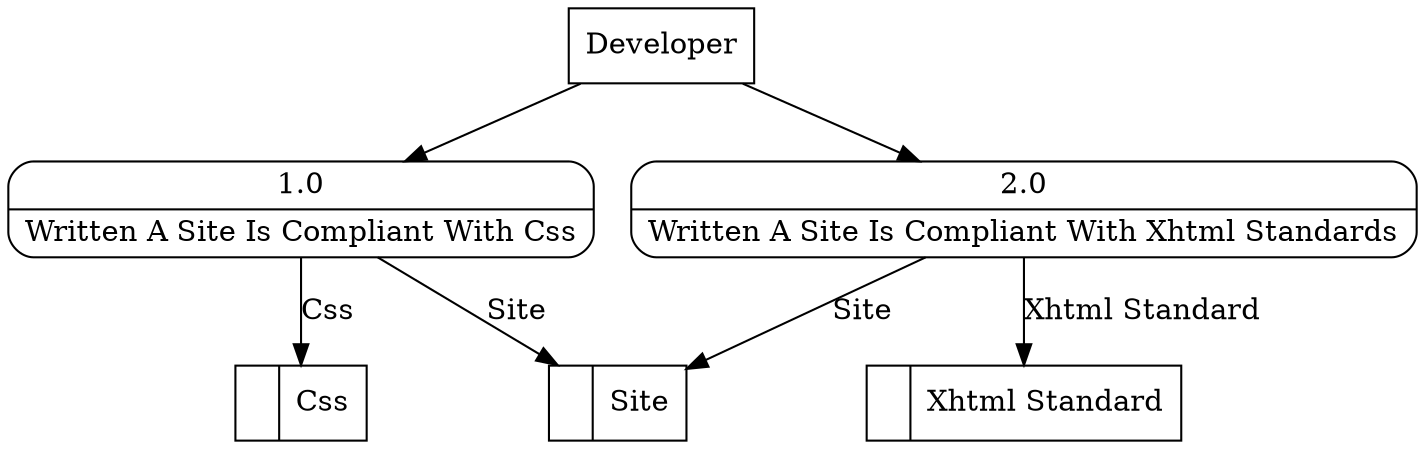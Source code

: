 digraph dfd2{ 
node[shape=record]
200 [label="<f0>  |<f1> Css " ];
201 [label="<f0>  |<f1> Site " ];
202 [label="<f0>  |<f1> Xhtml Standard " ];
203 [label="Developer" shape=box];
204 [label="{<f0> 1.0|<f1> Written A Site Is Compliant With Css }" shape=Mrecord];
205 [label="{<f0> 2.0|<f1> Written A Site Is Compliant With Xhtml Standards }" shape=Mrecord];
203 -> 204
203 -> 205
204 -> 200 [label="Css"]
204 -> 201 [label="Site"]
205 -> 201 [label="Site"]
205 -> 202 [label="Xhtml Standard"]
}